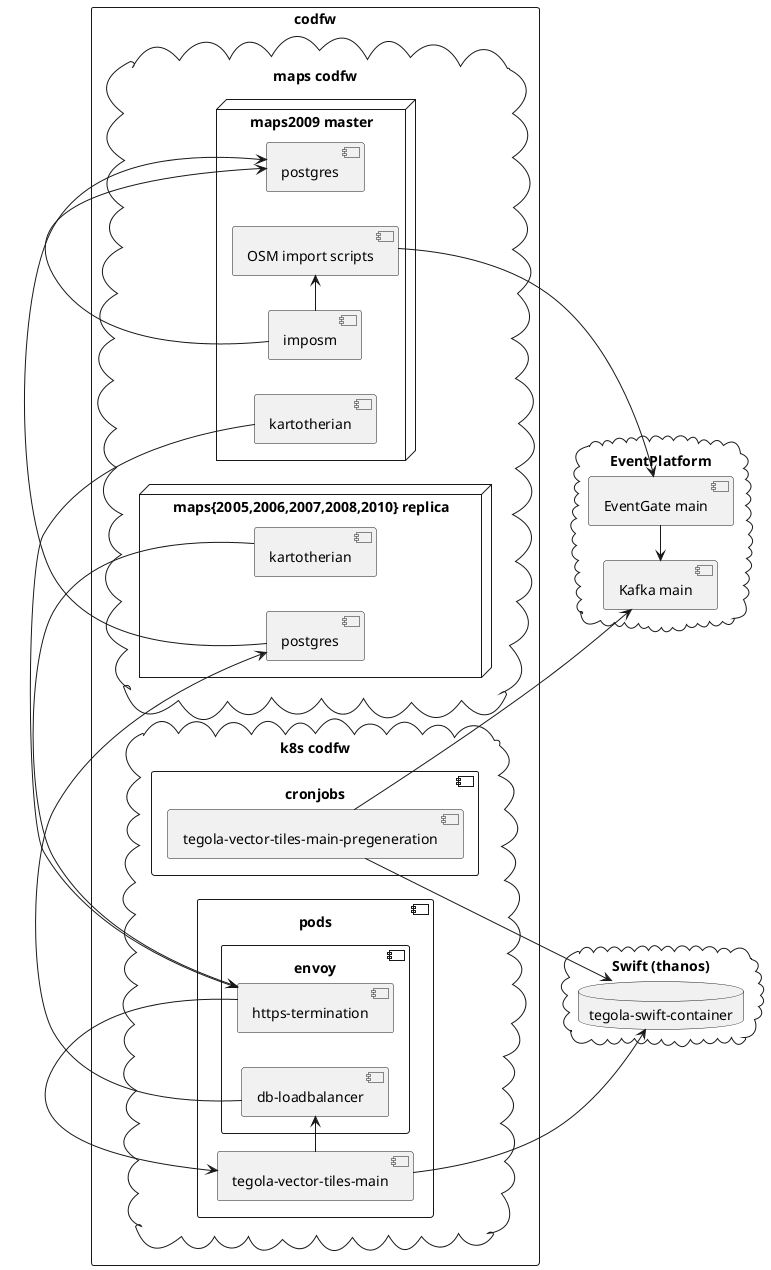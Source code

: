 @startuml maps-v2-deployment-infra-codfw

left to right direction

rectangle codfw {
    cloud "maps codfw" {
        node "maps2009 master" as mapsmastercodfw {
            component postgres as postgresmastercodfw
            component imposm as imposmcodfw
            component kartotherian as kartotheriancodfwmaster
            component "OSM import scripts" as osmimportcodfw
        }
        node "maps{2005,2006,2007,2008,2010} replica" as mapsreplicacodfw {
            component postgres as postgresreplicacodfw
            component kartotherian as kartotherianreplicacodfw
        }
    }


    cloud "k8s codfw" {
        component pods as podscodfw {
            [tegola-vector-tiles-main] as tegolacodfw
            component envoy as envoycodfw {
                [https-termination] as httpscodfw
                [db-loadbalancer] as dbloadbalancercodfw
            }
        }
        component cronjobs as cronjobscodfw {
            [tegola-vector-tiles-main-pregeneration] as tegolacroncodfw
        }
    }
}

cloud "EventPlatform" {
    [EventGate main] as eventgate
    [Kafka main] as kafka
}

cloud "Swift (thanos)" {
    database "tegola-swift-container" as tegolaswiftcontainer
}

eventgate -> kafka

imposmcodfw -> postgresmastercodfw
imposmcodfw -> osmimportcodfw
osmimportcodfw -> eventgate
kartotheriancodfwmaster -> httpscodfw
kartotherianreplicacodfw -> httpscodfw
httpscodfw -> tegolacodfw
tegolacodfw -> dbloadbalancercodfw
tegolacodfw -> tegolaswiftcontainer
dbloadbalancercodfw -> postgresreplicacodfw
postgresreplicacodfw -> postgresmastercodfw
tegolacroncodfw --> kafka
tegolacroncodfw --> tegolaswiftcontainer

@enduml